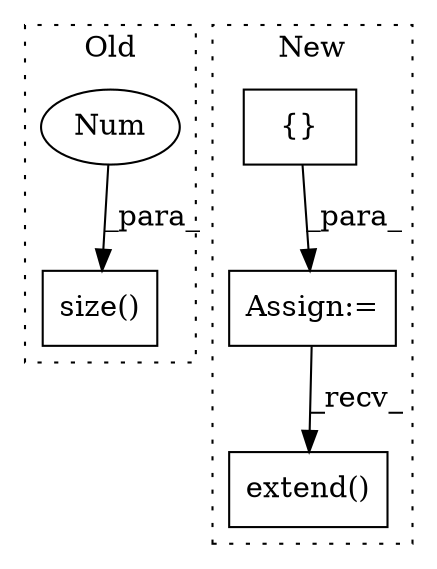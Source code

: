 digraph G {
subgraph cluster0 {
1 [label="size()" a="75" s="15507,15532" l="24,1" shape="box"];
4 [label="Num" a="76" s="15531" l="1" shape="ellipse"];
label = "Old";
style="dotted";
}
subgraph cluster1 {
2 [label="extend()" a="75" s="16351,16421" l="24,1" shape="box"];
3 [label="Assign:=" a="68" s="16019" l="3" shape="box"];
5 [label="{}" a="59" s="16022,16022" l="2,1" shape="box"];
label = "New";
style="dotted";
}
3 -> 2 [label="_recv_"];
4 -> 1 [label="_para_"];
5 -> 3 [label="_para_"];
}